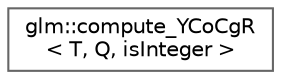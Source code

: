 digraph "Graphical Class Hierarchy"
{
 // LATEX_PDF_SIZE
  bgcolor="transparent";
  edge [fontname=Helvetica,fontsize=10,labelfontname=Helvetica,labelfontsize=10];
  node [fontname=Helvetica,fontsize=10,shape=box,height=0.2,width=0.4];
  rankdir="LR";
  Node0 [id="Node000000",label="glm::compute_YCoCgR\l\< T, Q, isInteger \>",height=0.2,width=0.4,color="grey40", fillcolor="white", style="filled",URL="$classglm_1_1compute___y_co_cg_r.html",tooltip=" "];
}

